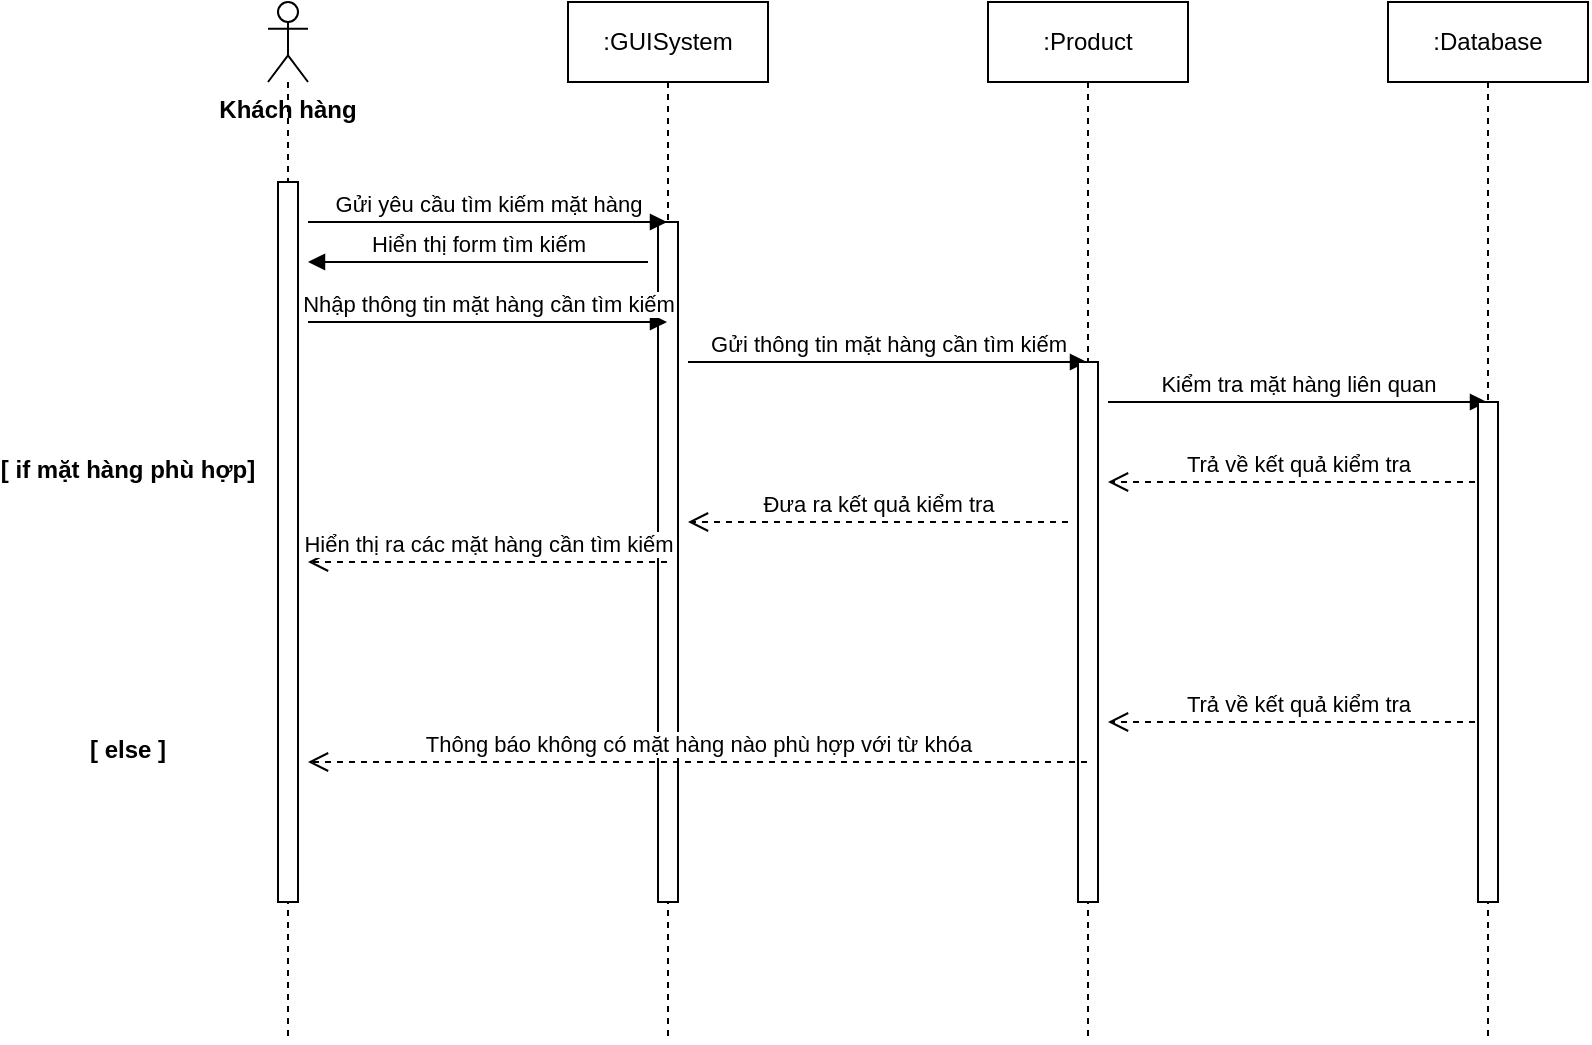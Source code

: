 <mxfile version="14.0.0" type="github">
  <diagram id="kgpKYQtTHZ0yAKxKKP6v" name="Page-1">
    <mxGraphModel dx="1038" dy="580" grid="1" gridSize="10" guides="1" tooltips="1" connect="1" arrows="1" fold="1" page="1" pageScale="1" pageWidth="850" pageHeight="1100" math="0" shadow="0">
      <root>
        <mxCell id="0" />
        <mxCell id="1" parent="0" />
        <mxCell id="hQxvuY8m5D97x5bnef95-1" value="" style="shape=umlLifeline;participant=umlActor;perimeter=lifelinePerimeter;whiteSpace=wrap;html=1;container=1;collapsible=0;recursiveResize=0;verticalAlign=top;spacingTop=36;outlineConnect=0;" vertex="1" parent="1">
          <mxGeometry x="150" y="40" width="20" height="520" as="geometry" />
        </mxCell>
        <mxCell id="hQxvuY8m5D97x5bnef95-6" value="" style="html=1;points=[];perimeter=orthogonalPerimeter;" vertex="1" parent="hQxvuY8m5D97x5bnef95-1">
          <mxGeometry x="5" y="90" width="10" height="360" as="geometry" />
        </mxCell>
        <mxCell id="hQxvuY8m5D97x5bnef95-2" value=":GUISystem" style="shape=umlLifeline;perimeter=lifelinePerimeter;whiteSpace=wrap;html=1;container=1;collapsible=0;recursiveResize=0;outlineConnect=0;" vertex="1" parent="1">
          <mxGeometry x="300" y="40" width="100" height="520" as="geometry" />
        </mxCell>
        <mxCell id="hQxvuY8m5D97x5bnef95-7" value="" style="html=1;points=[];perimeter=orthogonalPerimeter;" vertex="1" parent="hQxvuY8m5D97x5bnef95-2">
          <mxGeometry x="45" y="110" width="10" height="340" as="geometry" />
        </mxCell>
        <mxCell id="hQxvuY8m5D97x5bnef95-12" value="Gửi thông tin mặt hàng cần tìm kiếm" style="html=1;verticalAlign=bottom;endArrow=block;" edge="1" parent="hQxvuY8m5D97x5bnef95-2" target="hQxvuY8m5D97x5bnef95-3">
          <mxGeometry width="80" relative="1" as="geometry">
            <mxPoint x="60" y="180" as="sourcePoint" />
            <mxPoint x="140" y="180" as="targetPoint" />
          </mxGeometry>
        </mxCell>
        <mxCell id="hQxvuY8m5D97x5bnef95-16" value="Đưa ra kết quả kiểm tra" style="html=1;verticalAlign=bottom;endArrow=open;dashed=1;endSize=8;" edge="1" parent="hQxvuY8m5D97x5bnef95-2">
          <mxGeometry relative="1" as="geometry">
            <mxPoint x="250" y="260" as="sourcePoint" />
            <mxPoint x="60" y="260" as="targetPoint" />
            <Array as="points">
              <mxPoint x="160" y="260" />
            </Array>
          </mxGeometry>
        </mxCell>
        <mxCell id="hQxvuY8m5D97x5bnef95-3" value=":Product" style="shape=umlLifeline;perimeter=lifelinePerimeter;whiteSpace=wrap;html=1;container=1;collapsible=0;recursiveResize=0;outlineConnect=0;" vertex="1" parent="1">
          <mxGeometry x="510" y="40" width="100" height="520" as="geometry" />
        </mxCell>
        <mxCell id="hQxvuY8m5D97x5bnef95-11" value="" style="html=1;points=[];perimeter=orthogonalPerimeter;" vertex="1" parent="hQxvuY8m5D97x5bnef95-3">
          <mxGeometry x="45" y="180" width="10" height="270" as="geometry" />
        </mxCell>
        <mxCell id="hQxvuY8m5D97x5bnef95-14" value="Kiểm tra mặt hàng liên quan" style="html=1;verticalAlign=bottom;endArrow=block;" edge="1" parent="hQxvuY8m5D97x5bnef95-3" target="hQxvuY8m5D97x5bnef95-4">
          <mxGeometry width="80" relative="1" as="geometry">
            <mxPoint x="60" y="200" as="sourcePoint" />
            <mxPoint x="140" y="200" as="targetPoint" />
          </mxGeometry>
        </mxCell>
        <mxCell id="hQxvuY8m5D97x5bnef95-15" value="Trả về kết quả kiểm tra" style="html=1;verticalAlign=bottom;endArrow=open;dashed=1;endSize=8;" edge="1" parent="hQxvuY8m5D97x5bnef95-3" source="hQxvuY8m5D97x5bnef95-4">
          <mxGeometry relative="1" as="geometry">
            <mxPoint x="150" y="240" as="sourcePoint" />
            <mxPoint x="60" y="240" as="targetPoint" />
          </mxGeometry>
        </mxCell>
        <mxCell id="hQxvuY8m5D97x5bnef95-18" value="Trả về kết quả kiểm tra" style="html=1;verticalAlign=bottom;endArrow=open;dashed=1;endSize=8;" edge="1" parent="hQxvuY8m5D97x5bnef95-3" source="hQxvuY8m5D97x5bnef95-4">
          <mxGeometry relative="1" as="geometry">
            <mxPoint x="140" y="360" as="sourcePoint" />
            <mxPoint x="60" y="360" as="targetPoint" />
          </mxGeometry>
        </mxCell>
        <mxCell id="hQxvuY8m5D97x5bnef95-4" value=":Database" style="shape=umlLifeline;perimeter=lifelinePerimeter;whiteSpace=wrap;html=1;container=1;collapsible=0;recursiveResize=0;outlineConnect=0;" vertex="1" parent="1">
          <mxGeometry x="710" y="40" width="100" height="520" as="geometry" />
        </mxCell>
        <mxCell id="hQxvuY8m5D97x5bnef95-13" value="" style="html=1;points=[];perimeter=orthogonalPerimeter;" vertex="1" parent="hQxvuY8m5D97x5bnef95-4">
          <mxGeometry x="45" y="200" width="10" height="250" as="geometry" />
        </mxCell>
        <mxCell id="hQxvuY8m5D97x5bnef95-5" value="Khách hàng" style="text;align=center;fontStyle=1;verticalAlign=middle;spacingLeft=3;spacingRight=3;strokeColor=none;rotatable=0;points=[[0,0.5],[1,0.5]];portConstraint=eastwest;" vertex="1" parent="1">
          <mxGeometry x="120" y="80" width="80" height="26" as="geometry" />
        </mxCell>
        <mxCell id="hQxvuY8m5D97x5bnef95-8" value="Gửi yêu cầu tìm kiếm mặt hàng" style="html=1;verticalAlign=bottom;endArrow=block;" edge="1" parent="1" target="hQxvuY8m5D97x5bnef95-2">
          <mxGeometry width="80" relative="1" as="geometry">
            <mxPoint x="170" y="150" as="sourcePoint" />
            <mxPoint x="250" y="150" as="targetPoint" />
          </mxGeometry>
        </mxCell>
        <mxCell id="hQxvuY8m5D97x5bnef95-9" value="Hiển thị form tìm kiếm" style="html=1;verticalAlign=bottom;endArrow=block;" edge="1" parent="1">
          <mxGeometry width="80" relative="1" as="geometry">
            <mxPoint x="340" y="170" as="sourcePoint" />
            <mxPoint x="170" y="170" as="targetPoint" />
          </mxGeometry>
        </mxCell>
        <mxCell id="hQxvuY8m5D97x5bnef95-10" value="Nhập thông tin mặt hàng cần tìm kiếm" style="html=1;verticalAlign=bottom;endArrow=block;" edge="1" parent="1" target="hQxvuY8m5D97x5bnef95-2">
          <mxGeometry width="80" relative="1" as="geometry">
            <mxPoint x="170" y="200" as="sourcePoint" />
            <mxPoint x="260" y="200" as="targetPoint" />
          </mxGeometry>
        </mxCell>
        <mxCell id="hQxvuY8m5D97x5bnef95-17" value="Hiển thị ra các mặt hàng cần tìm kiếm" style="html=1;verticalAlign=bottom;endArrow=open;dashed=1;endSize=8;" edge="1" parent="1" source="hQxvuY8m5D97x5bnef95-2">
          <mxGeometry relative="1" as="geometry">
            <mxPoint x="270" y="320" as="sourcePoint" />
            <mxPoint x="170" y="320" as="targetPoint" />
          </mxGeometry>
        </mxCell>
        <mxCell id="hQxvuY8m5D97x5bnef95-19" value="Thông báo không có mặt hàng nào phù hợp với từ khóa" style="html=1;verticalAlign=bottom;endArrow=open;dashed=1;endSize=8;" edge="1" parent="1" source="hQxvuY8m5D97x5bnef95-3">
          <mxGeometry relative="1" as="geometry">
            <mxPoint x="270" y="420" as="sourcePoint" />
            <mxPoint x="170" y="420" as="targetPoint" />
          </mxGeometry>
        </mxCell>
        <mxCell id="hQxvuY8m5D97x5bnef95-20" value="[ if mặt hàng phù hợp]" style="text;align=center;fontStyle=1;verticalAlign=middle;spacingLeft=3;spacingRight=3;strokeColor=none;rotatable=0;points=[[0,0.5],[1,0.5]];portConstraint=eastwest;" vertex="1" parent="1">
          <mxGeometry x="40" y="260" width="80" height="26" as="geometry" />
        </mxCell>
        <mxCell id="hQxvuY8m5D97x5bnef95-21" value="[ else ]" style="text;align=center;fontStyle=1;verticalAlign=middle;spacingLeft=3;spacingRight=3;strokeColor=none;rotatable=0;points=[[0,0.5],[1,0.5]];portConstraint=eastwest;" vertex="1" parent="1">
          <mxGeometry x="40" y="400" width="80" height="26" as="geometry" />
        </mxCell>
      </root>
    </mxGraphModel>
  </diagram>
</mxfile>
